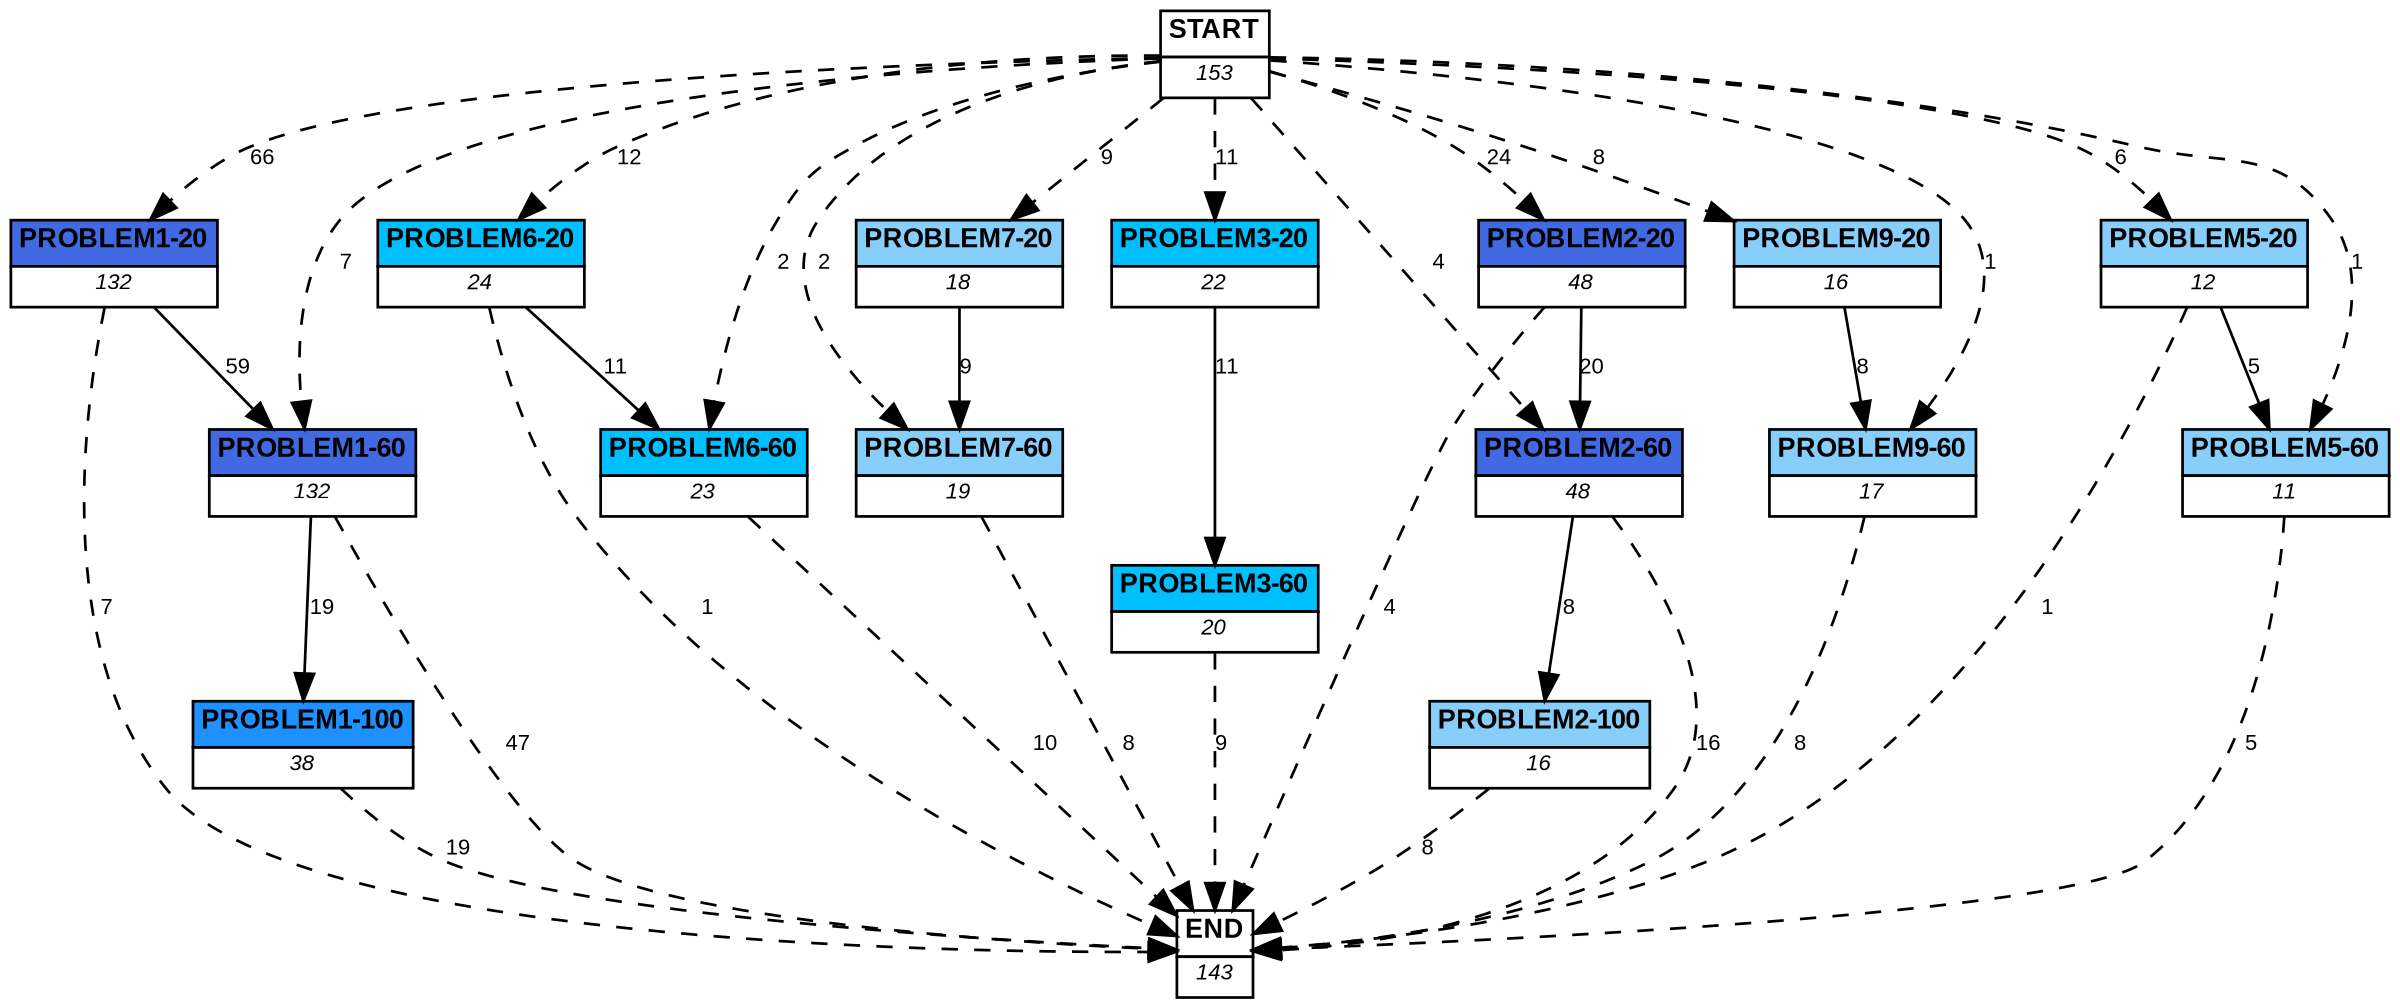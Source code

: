 digraph graphname {
	dpi = 150
	size="16,11!";
	margin = 0;
"PROBLEM1-20" [shape=plain, label=<<table border="0" cellborder="1" cellspacing="0"><tr><td bgcolor="royalblue"><FONT face="Arial" POINT-SIZE="10"><b>PROBLEM1-20</b></FONT></td></tr><tr><td bgcolor="white"><FONT face="Arial" POINT-SIZE="8"><i>132</i></FONT></td></tr></table>>]
"PROBLEM6-20" [shape=plain, label=<<table border="0" cellborder="1" cellspacing="0"><tr><td bgcolor="deepskyblue"><FONT face="Arial" POINT-SIZE="10"><b>PROBLEM6-20</b></FONT></td></tr><tr><td bgcolor="white"><FONT face="Arial" POINT-SIZE="8"><i>24</i></FONT></td></tr></table>>]
"PROBLEM6-60" [shape=plain, label=<<table border="0" cellborder="1" cellspacing="0"><tr><td bgcolor="deepskyblue"><FONT face="Arial" POINT-SIZE="10"><b>PROBLEM6-60</b></FONT></td></tr><tr><td bgcolor="white"><FONT face="Arial" POINT-SIZE="8"><i>23</i></FONT></td></tr></table>>]
"PROBLEM1-60" [shape=plain, label=<<table border="0" cellborder="1" cellspacing="0"><tr><td bgcolor="royalblue"><FONT face="Arial" POINT-SIZE="10"><b>PROBLEM1-60</b></FONT></td></tr><tr><td bgcolor="white"><FONT face="Arial" POINT-SIZE="8"><i>132</i></FONT></td></tr></table>>]
"PROBLEM1-100" [shape=plain, label=<<table border="0" cellborder="1" cellspacing="0"><tr><td bgcolor="dodgerblue"><FONT face="Arial" POINT-SIZE="10"><b>PROBLEM1-100</b></FONT></td></tr><tr><td bgcolor="white"><FONT face="Arial" POINT-SIZE="8"><i>38</i></FONT></td></tr></table>>]
"PROBLEM7-20" [shape=plain, label=<<table border="0" cellborder="1" cellspacing="0"><tr><td bgcolor="lightskyblue"><FONT face="Arial" POINT-SIZE="10"><b>PROBLEM7-20</b></FONT></td></tr><tr><td bgcolor="white"><FONT face="Arial" POINT-SIZE="8"><i>18</i></FONT></td></tr></table>>]
"PROBLEM7-60" [shape=plain, label=<<table border="0" cellborder="1" cellspacing="0"><tr><td bgcolor="lightskyblue"><FONT face="Arial" POINT-SIZE="10"><b>PROBLEM7-60</b></FONT></td></tr><tr><td bgcolor="white"><FONT face="Arial" POINT-SIZE="8"><i>19</i></FONT></td></tr></table>>]
"PROBLEM3-20" [shape=plain, label=<<table border="0" cellborder="1" cellspacing="0"><tr><td bgcolor="deepskyblue"><FONT face="Arial" POINT-SIZE="10"><b>PROBLEM3-20</b></FONT></td></tr><tr><td bgcolor="white"><FONT face="Arial" POINT-SIZE="8"><i>22</i></FONT></td></tr></table>>]
"PROBLEM3-60" [shape=plain, label=<<table border="0" cellborder="1" cellspacing="0"><tr><td bgcolor="deepskyblue"><FONT face="Arial" POINT-SIZE="10"><b>PROBLEM3-60</b></FONT></td></tr><tr><td bgcolor="white"><FONT face="Arial" POINT-SIZE="8"><i>20</i></FONT></td></tr></table>>]
"PROBLEM2-20" [shape=plain, label=<<table border="0" cellborder="1" cellspacing="0"><tr><td bgcolor="royalblue"><FONT face="Arial" POINT-SIZE="10"><b>PROBLEM2-20</b></FONT></td></tr><tr><td bgcolor="white"><FONT face="Arial" POINT-SIZE="8"><i>48</i></FONT></td></tr></table>>]
"PROBLEM2-60" [shape=plain, label=<<table border="0" cellborder="1" cellspacing="0"><tr><td bgcolor="royalblue"><FONT face="Arial" POINT-SIZE="10"><b>PROBLEM2-60</b></FONT></td></tr><tr><td bgcolor="white"><FONT face="Arial" POINT-SIZE="8"><i>48</i></FONT></td></tr></table>>]
"PROBLEM2-100" [shape=plain, label=<<table border="0" cellborder="1" cellspacing="0"><tr><td bgcolor="lightskyblue"><FONT face="Arial" POINT-SIZE="10"><b>PROBLEM2-100</b></FONT></td></tr><tr><td bgcolor="white"><FONT face="Arial" POINT-SIZE="8"><i>16</i></FONT></td></tr></table>>]
"PROBLEM5-20" [shape=plain, label=<<table border="0" cellborder="1" cellspacing="0"><tr><td bgcolor="lightskyblue"><FONT face="Arial" POINT-SIZE="10"><b>PROBLEM5-20</b></FONT></td></tr><tr><td bgcolor="white"><FONT face="Arial" POINT-SIZE="8"><i>12</i></FONT></td></tr></table>>]
"PROBLEM9-20" [shape=plain, label=<<table border="0" cellborder="1" cellspacing="0"><tr><td bgcolor="lightskyblue"><FONT face="Arial" POINT-SIZE="10"><b>PROBLEM9-20</b></FONT></td></tr><tr><td bgcolor="white"><FONT face="Arial" POINT-SIZE="8"><i>16</i></FONT></td></tr></table>>]
"PROBLEM9-60" [shape=plain, label=<<table border="0" cellborder="1" cellspacing="0"><tr><td bgcolor="lightskyblue"><FONT face="Arial" POINT-SIZE="10"><b>PROBLEM9-60</b></FONT></td></tr><tr><td bgcolor="white"><FONT face="Arial" POINT-SIZE="8"><i>17</i></FONT></td></tr></table>>]
"PROBLEM5-60" [shape=plain, label=<<table border="0" cellborder="1" cellspacing="0"><tr><td bgcolor="lightskyblue"><FONT face="Arial" POINT-SIZE="10"><b>PROBLEM5-60</b></FONT></td></tr><tr><td bgcolor="white"><FONT face="Arial" POINT-SIZE="8"><i>11</i></FONT></td></tr></table>>]
"START" [shape=plain, label=<<table border="0" cellborder="1" cellspacing="0"><tr><td bgcolor="white"><FONT face="Arial" POINT-SIZE="10"><b>START</b></FONT></td></tr><tr><td bgcolor="white"><FONT face="Arial" POINT-SIZE="8"><i>153</i></FONT></td></tr></table>>]
"END" [shape=plain, label=<<table border="0" cellborder="1" cellspacing="0"><tr><td bgcolor="white"><FONT face="Arial" POINT-SIZE="10"><b>END</b></FONT></td></tr><tr><td bgcolor="white"><FONT face="Arial" POINT-SIZE="8"><i>143</i></FONT></td></tr></table>>]
"PROBLEM1-20" -> "PROBLEM1-60" [ label ="59" labelfloat=false fontname="Arial" fontsize=8]
"PROBLEM1-20" -> "END" [ style = dashed label ="7" labelfloat=false fontname="Arial" fontsize=8]
"PROBLEM6-20" -> "PROBLEM6-60" [ label ="11" labelfloat=false fontname="Arial" fontsize=8]
"PROBLEM6-20" -> "END" [ style = dashed label ="1" labelfloat=false fontname="Arial" fontsize=8]
"PROBLEM6-60" -> "END" [ style = dashed label ="10" labelfloat=false fontname="Arial" fontsize=8]
"PROBLEM1-60" -> "PROBLEM1-100" [ label ="19" labelfloat=false fontname="Arial" fontsize=8]
"PROBLEM1-60" -> "END" [ style = dashed label ="47" labelfloat=false fontname="Arial" fontsize=8]
"PROBLEM1-100" -> "END" [ style = dashed label ="19" labelfloat=false fontname="Arial" fontsize=8]
"PROBLEM7-20" -> "PROBLEM7-60" [ label ="9" labelfloat=false fontname="Arial" fontsize=8]
"PROBLEM7-60" -> "END" [ style = dashed label ="8" labelfloat=false fontname="Arial" fontsize=8]
"PROBLEM3-20" -> "PROBLEM3-60" [ label ="11" labelfloat=false fontname="Arial" fontsize=8]
"PROBLEM3-60" -> "END" [ style = dashed label ="9" labelfloat=false fontname="Arial" fontsize=8]
"PROBLEM2-20" -> "PROBLEM2-60" [ label ="20" labelfloat=false fontname="Arial" fontsize=8]
"PROBLEM2-20" -> "END" [ style = dashed label ="4" labelfloat=false fontname="Arial" fontsize=8]
"PROBLEM2-60" -> "PROBLEM2-100" [ label ="8" labelfloat=false fontname="Arial" fontsize=8]
"PROBLEM2-60" -> "END" [ style = dashed label ="16" labelfloat=false fontname="Arial" fontsize=8]
"PROBLEM2-100" -> "END" [ style = dashed label ="8" labelfloat=false fontname="Arial" fontsize=8]
"PROBLEM5-20" -> "PROBLEM5-60" [ label ="5" labelfloat=false fontname="Arial" fontsize=8]
"PROBLEM5-20" -> "END" [ style = dashed label ="1" labelfloat=false fontname="Arial" fontsize=8]
"PROBLEM9-20" -> "PROBLEM9-60" [ label ="8" labelfloat=false fontname="Arial" fontsize=8]
"PROBLEM9-60" -> "END" [ style = dashed label ="8" labelfloat=false fontname="Arial" fontsize=8]
"PROBLEM5-60" -> "END" [ style = dashed label ="5" labelfloat=false fontname="Arial" fontsize=8]
"START" -> "PROBLEM1-20" [ style = dashed label ="66" labelfloat=false fontname="Arial" fontsize=8]
"START" -> "PROBLEM6-20" [ style = dashed label ="12" labelfloat=false fontname="Arial" fontsize=8]
"START" -> "PROBLEM6-60" [ style = dashed label ="2" labelfloat=false fontname="Arial" fontsize=8]
"START" -> "PROBLEM1-60" [ style = dashed label ="7" labelfloat=false fontname="Arial" fontsize=8]
"START" -> "PROBLEM7-20" [ style = dashed label ="9" labelfloat=false fontname="Arial" fontsize=8]
"START" -> "PROBLEM7-60" [ style = dashed label ="2" labelfloat=false fontname="Arial" fontsize=8]
"START" -> "PROBLEM3-20" [ style = dashed label ="11" labelfloat=false fontname="Arial" fontsize=8]
"START" -> "PROBLEM2-20" [ style = dashed label ="24" labelfloat=false fontname="Arial" fontsize=8]
"START" -> "PROBLEM2-60" [ style = dashed label ="4" labelfloat=false fontname="Arial" fontsize=8]
"START" -> "PROBLEM5-20" [ style = dashed label ="6" labelfloat=false fontname="Arial" fontsize=8]
"START" -> "PROBLEM9-20" [ style = dashed label ="8" labelfloat=false fontname="Arial" fontsize=8]
"START" -> "PROBLEM9-60" [ style = dashed label ="1" labelfloat=false fontname="Arial" fontsize=8]
"START" -> "PROBLEM5-60" [ style = dashed label ="1" labelfloat=false fontname="Arial" fontsize=8]
}